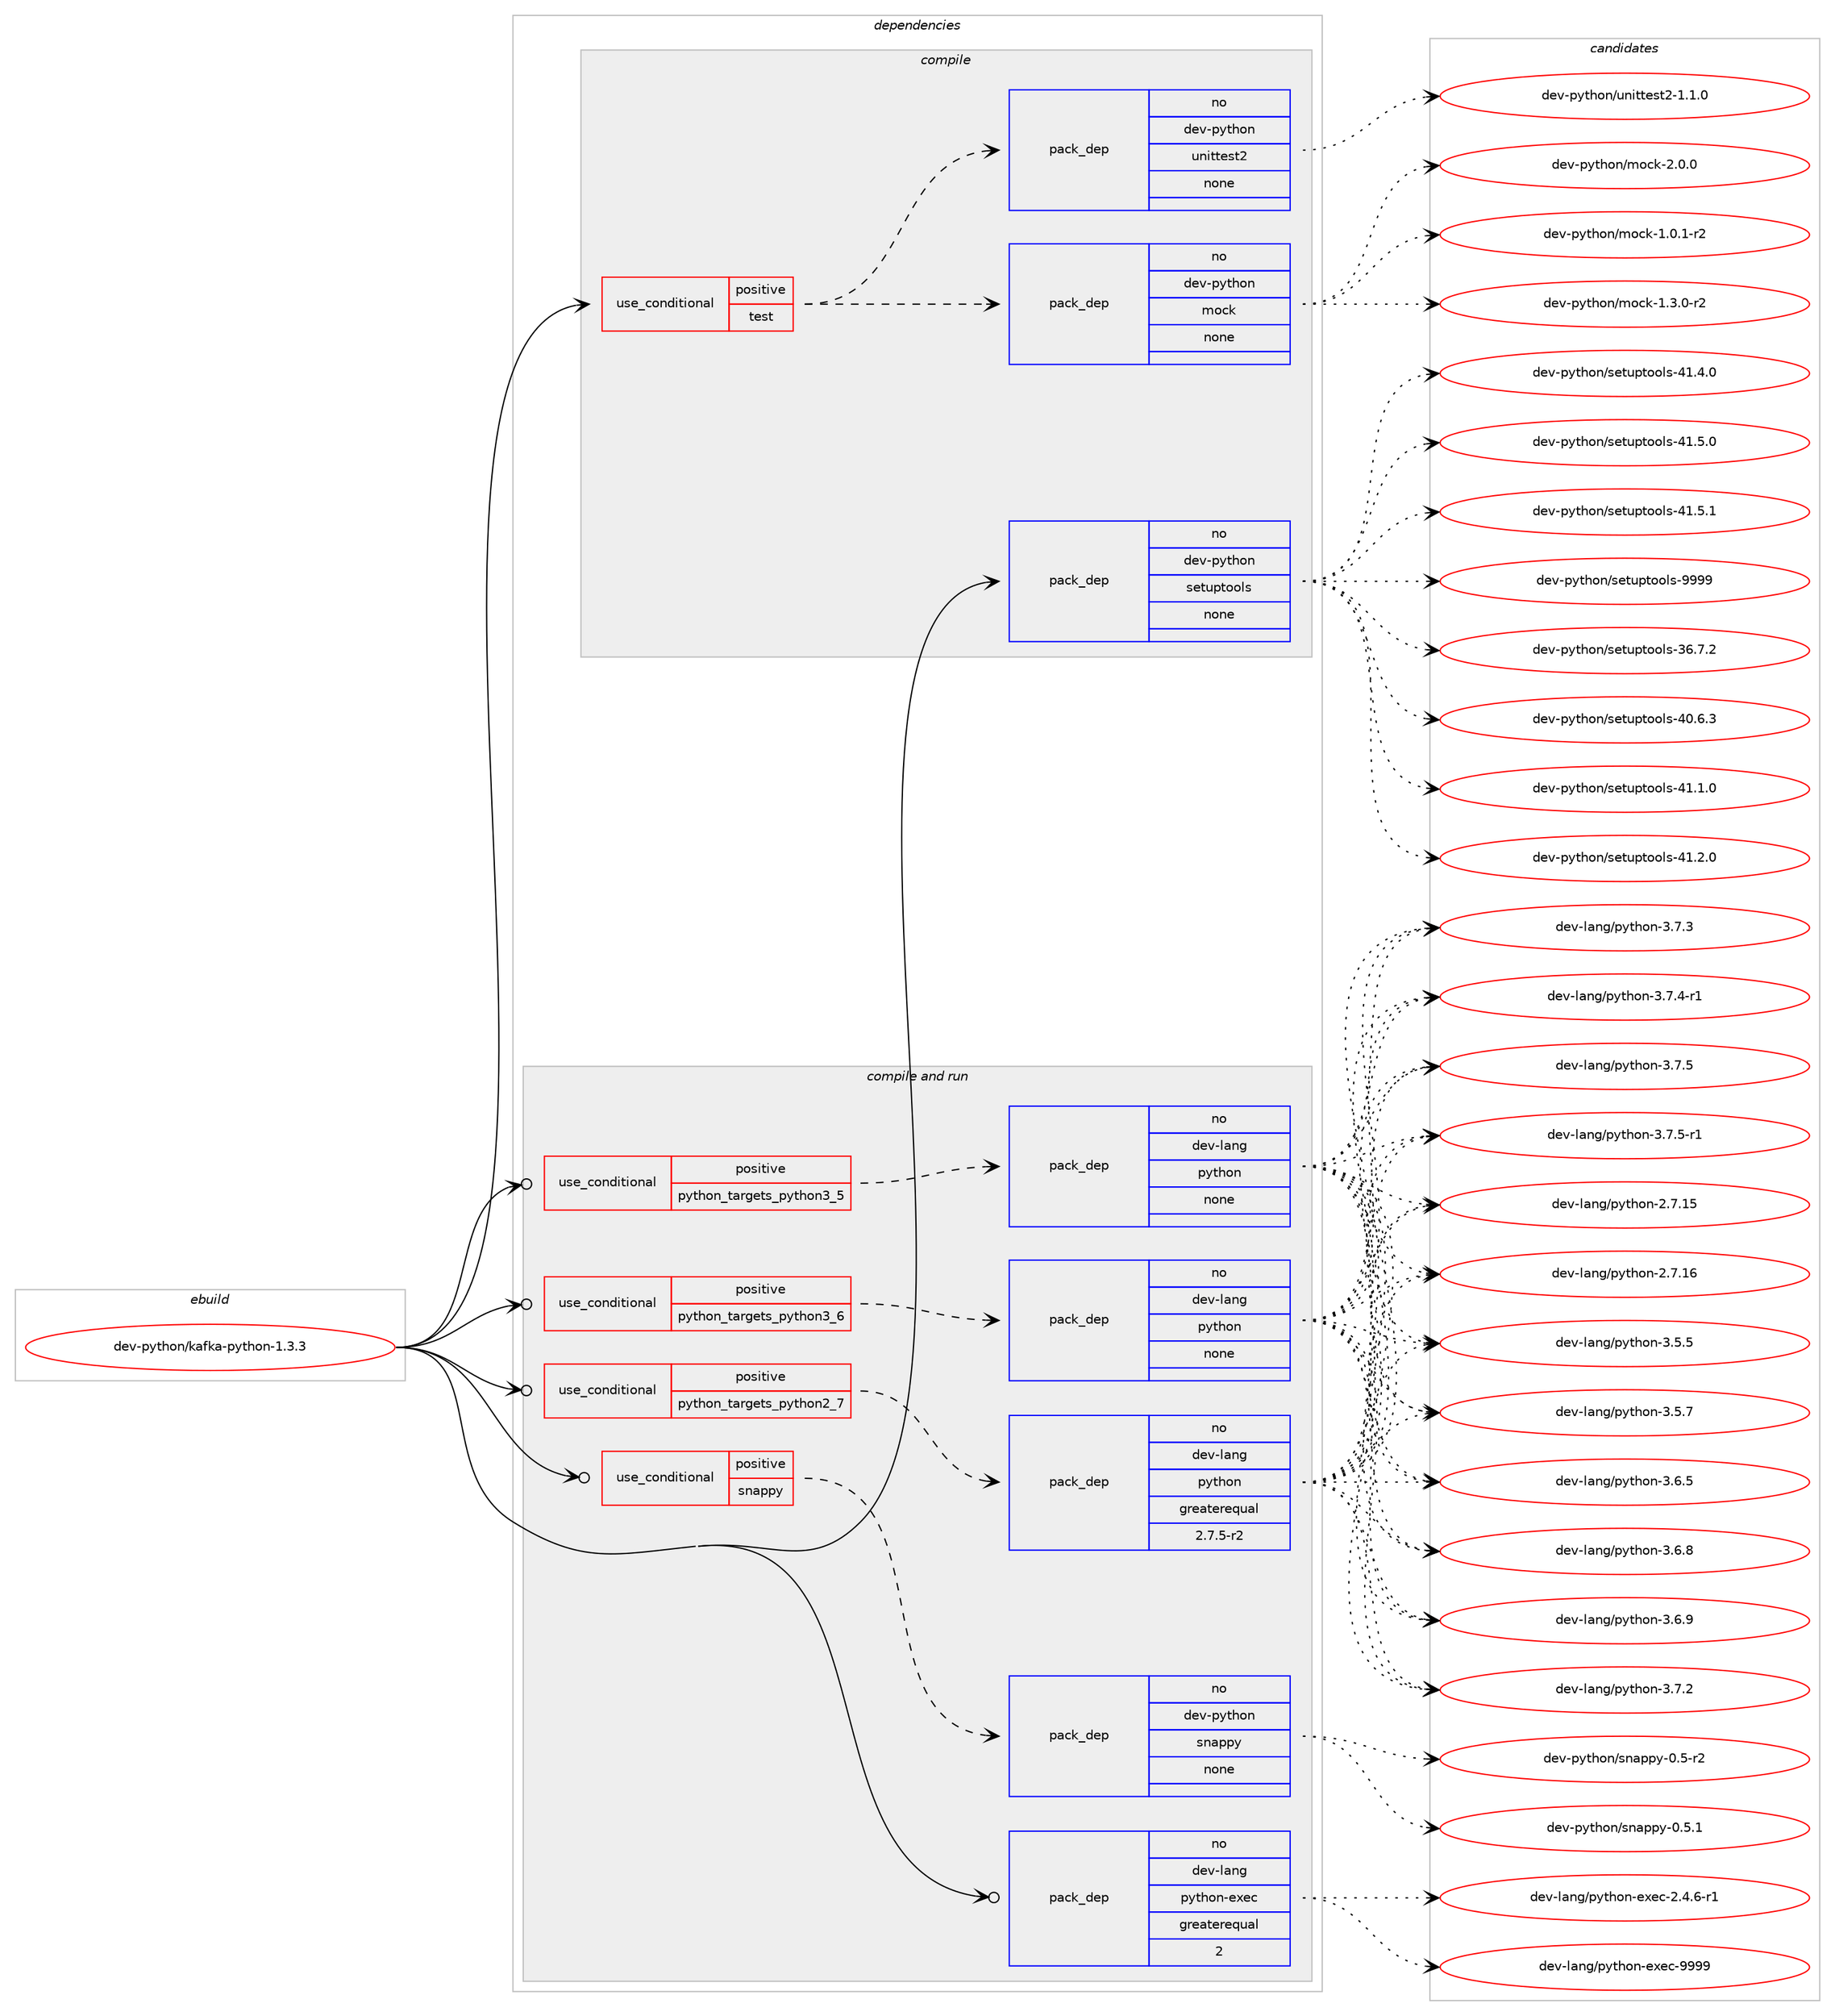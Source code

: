 digraph prolog {

# *************
# Graph options
# *************

newrank=true;
concentrate=true;
compound=true;
graph [rankdir=LR,fontname=Helvetica,fontsize=10,ranksep=1.5];#, ranksep=2.5, nodesep=0.2];
edge  [arrowhead=vee];
node  [fontname=Helvetica,fontsize=10];

# **********
# The ebuild
# **********

subgraph cluster_leftcol {
color=gray;
rank=same;
label=<<i>ebuild</i>>;
id [label="dev-python/kafka-python-1.3.3", color=red, width=4, href="../dev-python/kafka-python-1.3.3.svg"];
}

# ****************
# The dependencies
# ****************

subgraph cluster_midcol {
color=gray;
label=<<i>dependencies</i>>;
subgraph cluster_compile {
fillcolor="#eeeeee";
style=filled;
label=<<i>compile</i>>;
subgraph cond141694 {
dependency611999 [label=<<TABLE BORDER="0" CELLBORDER="1" CELLSPACING="0" CELLPADDING="4"><TR><TD ROWSPAN="3" CELLPADDING="10">use_conditional</TD></TR><TR><TD>positive</TD></TR><TR><TD>test</TD></TR></TABLE>>, shape=none, color=red];
subgraph pack458502 {
dependency612000 [label=<<TABLE BORDER="0" CELLBORDER="1" CELLSPACING="0" CELLPADDING="4" WIDTH="220"><TR><TD ROWSPAN="6" CELLPADDING="30">pack_dep</TD></TR><TR><TD WIDTH="110">no</TD></TR><TR><TD>dev-python</TD></TR><TR><TD>mock</TD></TR><TR><TD>none</TD></TR><TR><TD></TD></TR></TABLE>>, shape=none, color=blue];
}
dependency611999:e -> dependency612000:w [weight=20,style="dashed",arrowhead="vee"];
subgraph pack458503 {
dependency612001 [label=<<TABLE BORDER="0" CELLBORDER="1" CELLSPACING="0" CELLPADDING="4" WIDTH="220"><TR><TD ROWSPAN="6" CELLPADDING="30">pack_dep</TD></TR><TR><TD WIDTH="110">no</TD></TR><TR><TD>dev-python</TD></TR><TR><TD>unittest2</TD></TR><TR><TD>none</TD></TR><TR><TD></TD></TR></TABLE>>, shape=none, color=blue];
}
dependency611999:e -> dependency612001:w [weight=20,style="dashed",arrowhead="vee"];
}
id:e -> dependency611999:w [weight=20,style="solid",arrowhead="vee"];
subgraph pack458504 {
dependency612002 [label=<<TABLE BORDER="0" CELLBORDER="1" CELLSPACING="0" CELLPADDING="4" WIDTH="220"><TR><TD ROWSPAN="6" CELLPADDING="30">pack_dep</TD></TR><TR><TD WIDTH="110">no</TD></TR><TR><TD>dev-python</TD></TR><TR><TD>setuptools</TD></TR><TR><TD>none</TD></TR><TR><TD></TD></TR></TABLE>>, shape=none, color=blue];
}
id:e -> dependency612002:w [weight=20,style="solid",arrowhead="vee"];
}
subgraph cluster_compileandrun {
fillcolor="#eeeeee";
style=filled;
label=<<i>compile and run</i>>;
subgraph cond141695 {
dependency612003 [label=<<TABLE BORDER="0" CELLBORDER="1" CELLSPACING="0" CELLPADDING="4"><TR><TD ROWSPAN="3" CELLPADDING="10">use_conditional</TD></TR><TR><TD>positive</TD></TR><TR><TD>python_targets_python2_7</TD></TR></TABLE>>, shape=none, color=red];
subgraph pack458505 {
dependency612004 [label=<<TABLE BORDER="0" CELLBORDER="1" CELLSPACING="0" CELLPADDING="4" WIDTH="220"><TR><TD ROWSPAN="6" CELLPADDING="30">pack_dep</TD></TR><TR><TD WIDTH="110">no</TD></TR><TR><TD>dev-lang</TD></TR><TR><TD>python</TD></TR><TR><TD>greaterequal</TD></TR><TR><TD>2.7.5-r2</TD></TR></TABLE>>, shape=none, color=blue];
}
dependency612003:e -> dependency612004:w [weight=20,style="dashed",arrowhead="vee"];
}
id:e -> dependency612003:w [weight=20,style="solid",arrowhead="odotvee"];
subgraph cond141696 {
dependency612005 [label=<<TABLE BORDER="0" CELLBORDER="1" CELLSPACING="0" CELLPADDING="4"><TR><TD ROWSPAN="3" CELLPADDING="10">use_conditional</TD></TR><TR><TD>positive</TD></TR><TR><TD>python_targets_python3_5</TD></TR></TABLE>>, shape=none, color=red];
subgraph pack458506 {
dependency612006 [label=<<TABLE BORDER="0" CELLBORDER="1" CELLSPACING="0" CELLPADDING="4" WIDTH="220"><TR><TD ROWSPAN="6" CELLPADDING="30">pack_dep</TD></TR><TR><TD WIDTH="110">no</TD></TR><TR><TD>dev-lang</TD></TR><TR><TD>python</TD></TR><TR><TD>none</TD></TR><TR><TD></TD></TR></TABLE>>, shape=none, color=blue];
}
dependency612005:e -> dependency612006:w [weight=20,style="dashed",arrowhead="vee"];
}
id:e -> dependency612005:w [weight=20,style="solid",arrowhead="odotvee"];
subgraph cond141697 {
dependency612007 [label=<<TABLE BORDER="0" CELLBORDER="1" CELLSPACING="0" CELLPADDING="4"><TR><TD ROWSPAN="3" CELLPADDING="10">use_conditional</TD></TR><TR><TD>positive</TD></TR><TR><TD>python_targets_python3_6</TD></TR></TABLE>>, shape=none, color=red];
subgraph pack458507 {
dependency612008 [label=<<TABLE BORDER="0" CELLBORDER="1" CELLSPACING="0" CELLPADDING="4" WIDTH="220"><TR><TD ROWSPAN="6" CELLPADDING="30">pack_dep</TD></TR><TR><TD WIDTH="110">no</TD></TR><TR><TD>dev-lang</TD></TR><TR><TD>python</TD></TR><TR><TD>none</TD></TR><TR><TD></TD></TR></TABLE>>, shape=none, color=blue];
}
dependency612007:e -> dependency612008:w [weight=20,style="dashed",arrowhead="vee"];
}
id:e -> dependency612007:w [weight=20,style="solid",arrowhead="odotvee"];
subgraph cond141698 {
dependency612009 [label=<<TABLE BORDER="0" CELLBORDER="1" CELLSPACING="0" CELLPADDING="4"><TR><TD ROWSPAN="3" CELLPADDING="10">use_conditional</TD></TR><TR><TD>positive</TD></TR><TR><TD>snappy</TD></TR></TABLE>>, shape=none, color=red];
subgraph pack458508 {
dependency612010 [label=<<TABLE BORDER="0" CELLBORDER="1" CELLSPACING="0" CELLPADDING="4" WIDTH="220"><TR><TD ROWSPAN="6" CELLPADDING="30">pack_dep</TD></TR><TR><TD WIDTH="110">no</TD></TR><TR><TD>dev-python</TD></TR><TR><TD>snappy</TD></TR><TR><TD>none</TD></TR><TR><TD></TD></TR></TABLE>>, shape=none, color=blue];
}
dependency612009:e -> dependency612010:w [weight=20,style="dashed",arrowhead="vee"];
}
id:e -> dependency612009:w [weight=20,style="solid",arrowhead="odotvee"];
subgraph pack458509 {
dependency612011 [label=<<TABLE BORDER="0" CELLBORDER="1" CELLSPACING="0" CELLPADDING="4" WIDTH="220"><TR><TD ROWSPAN="6" CELLPADDING="30">pack_dep</TD></TR><TR><TD WIDTH="110">no</TD></TR><TR><TD>dev-lang</TD></TR><TR><TD>python-exec</TD></TR><TR><TD>greaterequal</TD></TR><TR><TD>2</TD></TR></TABLE>>, shape=none, color=blue];
}
id:e -> dependency612011:w [weight=20,style="solid",arrowhead="odotvee"];
}
subgraph cluster_run {
fillcolor="#eeeeee";
style=filled;
label=<<i>run</i>>;
}
}

# **************
# The candidates
# **************

subgraph cluster_choices {
rank=same;
color=gray;
label=<<i>candidates</i>>;

subgraph choice458502 {
color=black;
nodesep=1;
choice1001011184511212111610411111047109111991074549464846494511450 [label="dev-python/mock-1.0.1-r2", color=red, width=4,href="../dev-python/mock-1.0.1-r2.svg"];
choice1001011184511212111610411111047109111991074549465146484511450 [label="dev-python/mock-1.3.0-r2", color=red, width=4,href="../dev-python/mock-1.3.0-r2.svg"];
choice100101118451121211161041111104710911199107455046484648 [label="dev-python/mock-2.0.0", color=red, width=4,href="../dev-python/mock-2.0.0.svg"];
dependency612000:e -> choice1001011184511212111610411111047109111991074549464846494511450:w [style=dotted,weight="100"];
dependency612000:e -> choice1001011184511212111610411111047109111991074549465146484511450:w [style=dotted,weight="100"];
dependency612000:e -> choice100101118451121211161041111104710911199107455046484648:w [style=dotted,weight="100"];
}
subgraph choice458503 {
color=black;
nodesep=1;
choice100101118451121211161041111104711711010511611610111511650454946494648 [label="dev-python/unittest2-1.1.0", color=red, width=4,href="../dev-python/unittest2-1.1.0.svg"];
dependency612001:e -> choice100101118451121211161041111104711711010511611610111511650454946494648:w [style=dotted,weight="100"];
}
subgraph choice458504 {
color=black;
nodesep=1;
choice100101118451121211161041111104711510111611711211611111110811545515446554650 [label="dev-python/setuptools-36.7.2", color=red, width=4,href="../dev-python/setuptools-36.7.2.svg"];
choice100101118451121211161041111104711510111611711211611111110811545524846544651 [label="dev-python/setuptools-40.6.3", color=red, width=4,href="../dev-python/setuptools-40.6.3.svg"];
choice100101118451121211161041111104711510111611711211611111110811545524946494648 [label="dev-python/setuptools-41.1.0", color=red, width=4,href="../dev-python/setuptools-41.1.0.svg"];
choice100101118451121211161041111104711510111611711211611111110811545524946504648 [label="dev-python/setuptools-41.2.0", color=red, width=4,href="../dev-python/setuptools-41.2.0.svg"];
choice100101118451121211161041111104711510111611711211611111110811545524946524648 [label="dev-python/setuptools-41.4.0", color=red, width=4,href="../dev-python/setuptools-41.4.0.svg"];
choice100101118451121211161041111104711510111611711211611111110811545524946534648 [label="dev-python/setuptools-41.5.0", color=red, width=4,href="../dev-python/setuptools-41.5.0.svg"];
choice100101118451121211161041111104711510111611711211611111110811545524946534649 [label="dev-python/setuptools-41.5.1", color=red, width=4,href="../dev-python/setuptools-41.5.1.svg"];
choice10010111845112121116104111110471151011161171121161111111081154557575757 [label="dev-python/setuptools-9999", color=red, width=4,href="../dev-python/setuptools-9999.svg"];
dependency612002:e -> choice100101118451121211161041111104711510111611711211611111110811545515446554650:w [style=dotted,weight="100"];
dependency612002:e -> choice100101118451121211161041111104711510111611711211611111110811545524846544651:w [style=dotted,weight="100"];
dependency612002:e -> choice100101118451121211161041111104711510111611711211611111110811545524946494648:w [style=dotted,weight="100"];
dependency612002:e -> choice100101118451121211161041111104711510111611711211611111110811545524946504648:w [style=dotted,weight="100"];
dependency612002:e -> choice100101118451121211161041111104711510111611711211611111110811545524946524648:w [style=dotted,weight="100"];
dependency612002:e -> choice100101118451121211161041111104711510111611711211611111110811545524946534648:w [style=dotted,weight="100"];
dependency612002:e -> choice100101118451121211161041111104711510111611711211611111110811545524946534649:w [style=dotted,weight="100"];
dependency612002:e -> choice10010111845112121116104111110471151011161171121161111111081154557575757:w [style=dotted,weight="100"];
}
subgraph choice458505 {
color=black;
nodesep=1;
choice10010111845108971101034711212111610411111045504655464953 [label="dev-lang/python-2.7.15", color=red, width=4,href="../dev-lang/python-2.7.15.svg"];
choice10010111845108971101034711212111610411111045504655464954 [label="dev-lang/python-2.7.16", color=red, width=4,href="../dev-lang/python-2.7.16.svg"];
choice100101118451089711010347112121116104111110455146534653 [label="dev-lang/python-3.5.5", color=red, width=4,href="../dev-lang/python-3.5.5.svg"];
choice100101118451089711010347112121116104111110455146534655 [label="dev-lang/python-3.5.7", color=red, width=4,href="../dev-lang/python-3.5.7.svg"];
choice100101118451089711010347112121116104111110455146544653 [label="dev-lang/python-3.6.5", color=red, width=4,href="../dev-lang/python-3.6.5.svg"];
choice100101118451089711010347112121116104111110455146544656 [label="dev-lang/python-3.6.8", color=red, width=4,href="../dev-lang/python-3.6.8.svg"];
choice100101118451089711010347112121116104111110455146544657 [label="dev-lang/python-3.6.9", color=red, width=4,href="../dev-lang/python-3.6.9.svg"];
choice100101118451089711010347112121116104111110455146554650 [label="dev-lang/python-3.7.2", color=red, width=4,href="../dev-lang/python-3.7.2.svg"];
choice100101118451089711010347112121116104111110455146554651 [label="dev-lang/python-3.7.3", color=red, width=4,href="../dev-lang/python-3.7.3.svg"];
choice1001011184510897110103471121211161041111104551465546524511449 [label="dev-lang/python-3.7.4-r1", color=red, width=4,href="../dev-lang/python-3.7.4-r1.svg"];
choice100101118451089711010347112121116104111110455146554653 [label="dev-lang/python-3.7.5", color=red, width=4,href="../dev-lang/python-3.7.5.svg"];
choice1001011184510897110103471121211161041111104551465546534511449 [label="dev-lang/python-3.7.5-r1", color=red, width=4,href="../dev-lang/python-3.7.5-r1.svg"];
dependency612004:e -> choice10010111845108971101034711212111610411111045504655464953:w [style=dotted,weight="100"];
dependency612004:e -> choice10010111845108971101034711212111610411111045504655464954:w [style=dotted,weight="100"];
dependency612004:e -> choice100101118451089711010347112121116104111110455146534653:w [style=dotted,weight="100"];
dependency612004:e -> choice100101118451089711010347112121116104111110455146534655:w [style=dotted,weight="100"];
dependency612004:e -> choice100101118451089711010347112121116104111110455146544653:w [style=dotted,weight="100"];
dependency612004:e -> choice100101118451089711010347112121116104111110455146544656:w [style=dotted,weight="100"];
dependency612004:e -> choice100101118451089711010347112121116104111110455146544657:w [style=dotted,weight="100"];
dependency612004:e -> choice100101118451089711010347112121116104111110455146554650:w [style=dotted,weight="100"];
dependency612004:e -> choice100101118451089711010347112121116104111110455146554651:w [style=dotted,weight="100"];
dependency612004:e -> choice1001011184510897110103471121211161041111104551465546524511449:w [style=dotted,weight="100"];
dependency612004:e -> choice100101118451089711010347112121116104111110455146554653:w [style=dotted,weight="100"];
dependency612004:e -> choice1001011184510897110103471121211161041111104551465546534511449:w [style=dotted,weight="100"];
}
subgraph choice458506 {
color=black;
nodesep=1;
choice10010111845108971101034711212111610411111045504655464953 [label="dev-lang/python-2.7.15", color=red, width=4,href="../dev-lang/python-2.7.15.svg"];
choice10010111845108971101034711212111610411111045504655464954 [label="dev-lang/python-2.7.16", color=red, width=4,href="../dev-lang/python-2.7.16.svg"];
choice100101118451089711010347112121116104111110455146534653 [label="dev-lang/python-3.5.5", color=red, width=4,href="../dev-lang/python-3.5.5.svg"];
choice100101118451089711010347112121116104111110455146534655 [label="dev-lang/python-3.5.7", color=red, width=4,href="../dev-lang/python-3.5.7.svg"];
choice100101118451089711010347112121116104111110455146544653 [label="dev-lang/python-3.6.5", color=red, width=4,href="../dev-lang/python-3.6.5.svg"];
choice100101118451089711010347112121116104111110455146544656 [label="dev-lang/python-3.6.8", color=red, width=4,href="../dev-lang/python-3.6.8.svg"];
choice100101118451089711010347112121116104111110455146544657 [label="dev-lang/python-3.6.9", color=red, width=4,href="../dev-lang/python-3.6.9.svg"];
choice100101118451089711010347112121116104111110455146554650 [label="dev-lang/python-3.7.2", color=red, width=4,href="../dev-lang/python-3.7.2.svg"];
choice100101118451089711010347112121116104111110455146554651 [label="dev-lang/python-3.7.3", color=red, width=4,href="../dev-lang/python-3.7.3.svg"];
choice1001011184510897110103471121211161041111104551465546524511449 [label="dev-lang/python-3.7.4-r1", color=red, width=4,href="../dev-lang/python-3.7.4-r1.svg"];
choice100101118451089711010347112121116104111110455146554653 [label="dev-lang/python-3.7.5", color=red, width=4,href="../dev-lang/python-3.7.5.svg"];
choice1001011184510897110103471121211161041111104551465546534511449 [label="dev-lang/python-3.7.5-r1", color=red, width=4,href="../dev-lang/python-3.7.5-r1.svg"];
dependency612006:e -> choice10010111845108971101034711212111610411111045504655464953:w [style=dotted,weight="100"];
dependency612006:e -> choice10010111845108971101034711212111610411111045504655464954:w [style=dotted,weight="100"];
dependency612006:e -> choice100101118451089711010347112121116104111110455146534653:w [style=dotted,weight="100"];
dependency612006:e -> choice100101118451089711010347112121116104111110455146534655:w [style=dotted,weight="100"];
dependency612006:e -> choice100101118451089711010347112121116104111110455146544653:w [style=dotted,weight="100"];
dependency612006:e -> choice100101118451089711010347112121116104111110455146544656:w [style=dotted,weight="100"];
dependency612006:e -> choice100101118451089711010347112121116104111110455146544657:w [style=dotted,weight="100"];
dependency612006:e -> choice100101118451089711010347112121116104111110455146554650:w [style=dotted,weight="100"];
dependency612006:e -> choice100101118451089711010347112121116104111110455146554651:w [style=dotted,weight="100"];
dependency612006:e -> choice1001011184510897110103471121211161041111104551465546524511449:w [style=dotted,weight="100"];
dependency612006:e -> choice100101118451089711010347112121116104111110455146554653:w [style=dotted,weight="100"];
dependency612006:e -> choice1001011184510897110103471121211161041111104551465546534511449:w [style=dotted,weight="100"];
}
subgraph choice458507 {
color=black;
nodesep=1;
choice10010111845108971101034711212111610411111045504655464953 [label="dev-lang/python-2.7.15", color=red, width=4,href="../dev-lang/python-2.7.15.svg"];
choice10010111845108971101034711212111610411111045504655464954 [label="dev-lang/python-2.7.16", color=red, width=4,href="../dev-lang/python-2.7.16.svg"];
choice100101118451089711010347112121116104111110455146534653 [label="dev-lang/python-3.5.5", color=red, width=4,href="../dev-lang/python-3.5.5.svg"];
choice100101118451089711010347112121116104111110455146534655 [label="dev-lang/python-3.5.7", color=red, width=4,href="../dev-lang/python-3.5.7.svg"];
choice100101118451089711010347112121116104111110455146544653 [label="dev-lang/python-3.6.5", color=red, width=4,href="../dev-lang/python-3.6.5.svg"];
choice100101118451089711010347112121116104111110455146544656 [label="dev-lang/python-3.6.8", color=red, width=4,href="../dev-lang/python-3.6.8.svg"];
choice100101118451089711010347112121116104111110455146544657 [label="dev-lang/python-3.6.9", color=red, width=4,href="../dev-lang/python-3.6.9.svg"];
choice100101118451089711010347112121116104111110455146554650 [label="dev-lang/python-3.7.2", color=red, width=4,href="../dev-lang/python-3.7.2.svg"];
choice100101118451089711010347112121116104111110455146554651 [label="dev-lang/python-3.7.3", color=red, width=4,href="../dev-lang/python-3.7.3.svg"];
choice1001011184510897110103471121211161041111104551465546524511449 [label="dev-lang/python-3.7.4-r1", color=red, width=4,href="../dev-lang/python-3.7.4-r1.svg"];
choice100101118451089711010347112121116104111110455146554653 [label="dev-lang/python-3.7.5", color=red, width=4,href="../dev-lang/python-3.7.5.svg"];
choice1001011184510897110103471121211161041111104551465546534511449 [label="dev-lang/python-3.7.5-r1", color=red, width=4,href="../dev-lang/python-3.7.5-r1.svg"];
dependency612008:e -> choice10010111845108971101034711212111610411111045504655464953:w [style=dotted,weight="100"];
dependency612008:e -> choice10010111845108971101034711212111610411111045504655464954:w [style=dotted,weight="100"];
dependency612008:e -> choice100101118451089711010347112121116104111110455146534653:w [style=dotted,weight="100"];
dependency612008:e -> choice100101118451089711010347112121116104111110455146534655:w [style=dotted,weight="100"];
dependency612008:e -> choice100101118451089711010347112121116104111110455146544653:w [style=dotted,weight="100"];
dependency612008:e -> choice100101118451089711010347112121116104111110455146544656:w [style=dotted,weight="100"];
dependency612008:e -> choice100101118451089711010347112121116104111110455146544657:w [style=dotted,weight="100"];
dependency612008:e -> choice100101118451089711010347112121116104111110455146554650:w [style=dotted,weight="100"];
dependency612008:e -> choice100101118451089711010347112121116104111110455146554651:w [style=dotted,weight="100"];
dependency612008:e -> choice1001011184510897110103471121211161041111104551465546524511449:w [style=dotted,weight="100"];
dependency612008:e -> choice100101118451089711010347112121116104111110455146554653:w [style=dotted,weight="100"];
dependency612008:e -> choice1001011184510897110103471121211161041111104551465546534511449:w [style=dotted,weight="100"];
}
subgraph choice458508 {
color=black;
nodesep=1;
choice100101118451121211161041111104711511097112112121454846534511450 [label="dev-python/snappy-0.5-r2", color=red, width=4,href="../dev-python/snappy-0.5-r2.svg"];
choice100101118451121211161041111104711511097112112121454846534649 [label="dev-python/snappy-0.5.1", color=red, width=4,href="../dev-python/snappy-0.5.1.svg"];
dependency612010:e -> choice100101118451121211161041111104711511097112112121454846534511450:w [style=dotted,weight="100"];
dependency612010:e -> choice100101118451121211161041111104711511097112112121454846534649:w [style=dotted,weight="100"];
}
subgraph choice458509 {
color=black;
nodesep=1;
choice10010111845108971101034711212111610411111045101120101994550465246544511449 [label="dev-lang/python-exec-2.4.6-r1", color=red, width=4,href="../dev-lang/python-exec-2.4.6-r1.svg"];
choice10010111845108971101034711212111610411111045101120101994557575757 [label="dev-lang/python-exec-9999", color=red, width=4,href="../dev-lang/python-exec-9999.svg"];
dependency612011:e -> choice10010111845108971101034711212111610411111045101120101994550465246544511449:w [style=dotted,weight="100"];
dependency612011:e -> choice10010111845108971101034711212111610411111045101120101994557575757:w [style=dotted,weight="100"];
}
}

}
